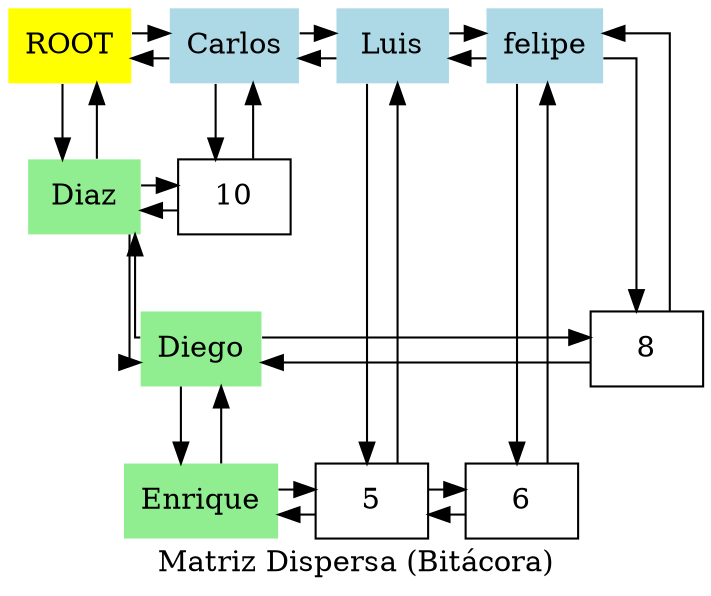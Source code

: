 digraph Bitacora {
  graph [splines=ortho];
  rankdir=TB;
  node [shape=record, style=filled, fillcolor=white];
  label = "Matriz Dispersa (Bitácora)";
  nodeRoot [label="ROOT", shape=plaintext, fillcolor=yellow];
  { rank=same; nodeRoot; colHeader_Carlos; colHeader_Luis; colHeader_felipe; }
  colHeader_Carlos [label="Carlos", shape=plaintext, fillcolor=lightblue];
  colHeader_Luis [label="Luis", shape=plaintext, fillcolor=lightblue];
  colHeader_felipe [label="felipe", shape=plaintext, fillcolor=lightblue];
  rowHeader_Diaz [label="Diaz", shape=plaintext, fillcolor=lightgreen];
  rowHeader_Diego [label="Diego", shape=plaintext, fillcolor=lightgreen];
  rowHeader_Enrique [label="Enrique", shape=plaintext, fillcolor=lightgreen];
  nodeRoot -> colHeader_Carlos [color=black];
  colHeader_Carlos -> nodeRoot [color=black];
  nodeRoot -> rowHeader_Diaz [color=black];
  rowHeader_Diaz -> nodeRoot [color=black];
  colHeader_Carlos -> colHeader_Luis [color=black];
  colHeader_Luis -> colHeader_Carlos [color=black];
  colHeader_Luis -> colHeader_felipe [color=black];
  colHeader_felipe -> colHeader_Luis [color=black];
  rowHeader_Diaz -> rowHeader_Diego [color=black];
  rowHeader_Diego -> rowHeader_Diaz [color=black];
  rowHeader_Diego -> rowHeader_Enrique [color=black];
  rowHeader_Enrique -> rowHeader_Diego [color=black];
  { rank=same; rowHeader_Diaz; f_Diaz_c_Carlos }
  f_Diaz_c_Carlos [label="10"];
  rowHeader_Diaz -> f_Diaz_c_Carlos [color=black];
  f_Diaz_c_Carlos -> rowHeader_Diaz [color=black];
  colHeader_Carlos -> f_Diaz_c_Carlos [color=black];
  f_Diaz_c_Carlos -> colHeader_Carlos [color=black];
  { rank=same; rowHeader_Diego; f_Diego_c_felipe }
  f_Diego_c_felipe [label="8"];
  rowHeader_Diego -> f_Diego_c_felipe [color=black];
  f_Diego_c_felipe -> rowHeader_Diego [color=black];
  colHeader_felipe -> f_Diego_c_felipe [color=black];
  f_Diego_c_felipe -> colHeader_felipe [color=black];
  { rank=same; rowHeader_Enrique; f_Enrique_c_Luis }
  f_Enrique_c_Luis [label="5"];
  rowHeader_Enrique -> f_Enrique_c_Luis [color=black];
  f_Enrique_c_Luis -> rowHeader_Enrique [color=black];
  colHeader_Luis -> f_Enrique_c_Luis [color=black];
  f_Enrique_c_Luis -> colHeader_Luis [color=black];
  { rank=same; rowHeader_Enrique; f_Enrique_c_felipe }
  f_Enrique_c_felipe [label="6"];
  f_Enrique_c_Luis -> f_Enrique_c_felipe [color=black];
  f_Enrique_c_felipe -> f_Enrique_c_Luis [color=black];
  colHeader_felipe -> f_Enrique_c_felipe [color=black];
  f_Enrique_c_felipe -> colHeader_felipe [color=black];
}

